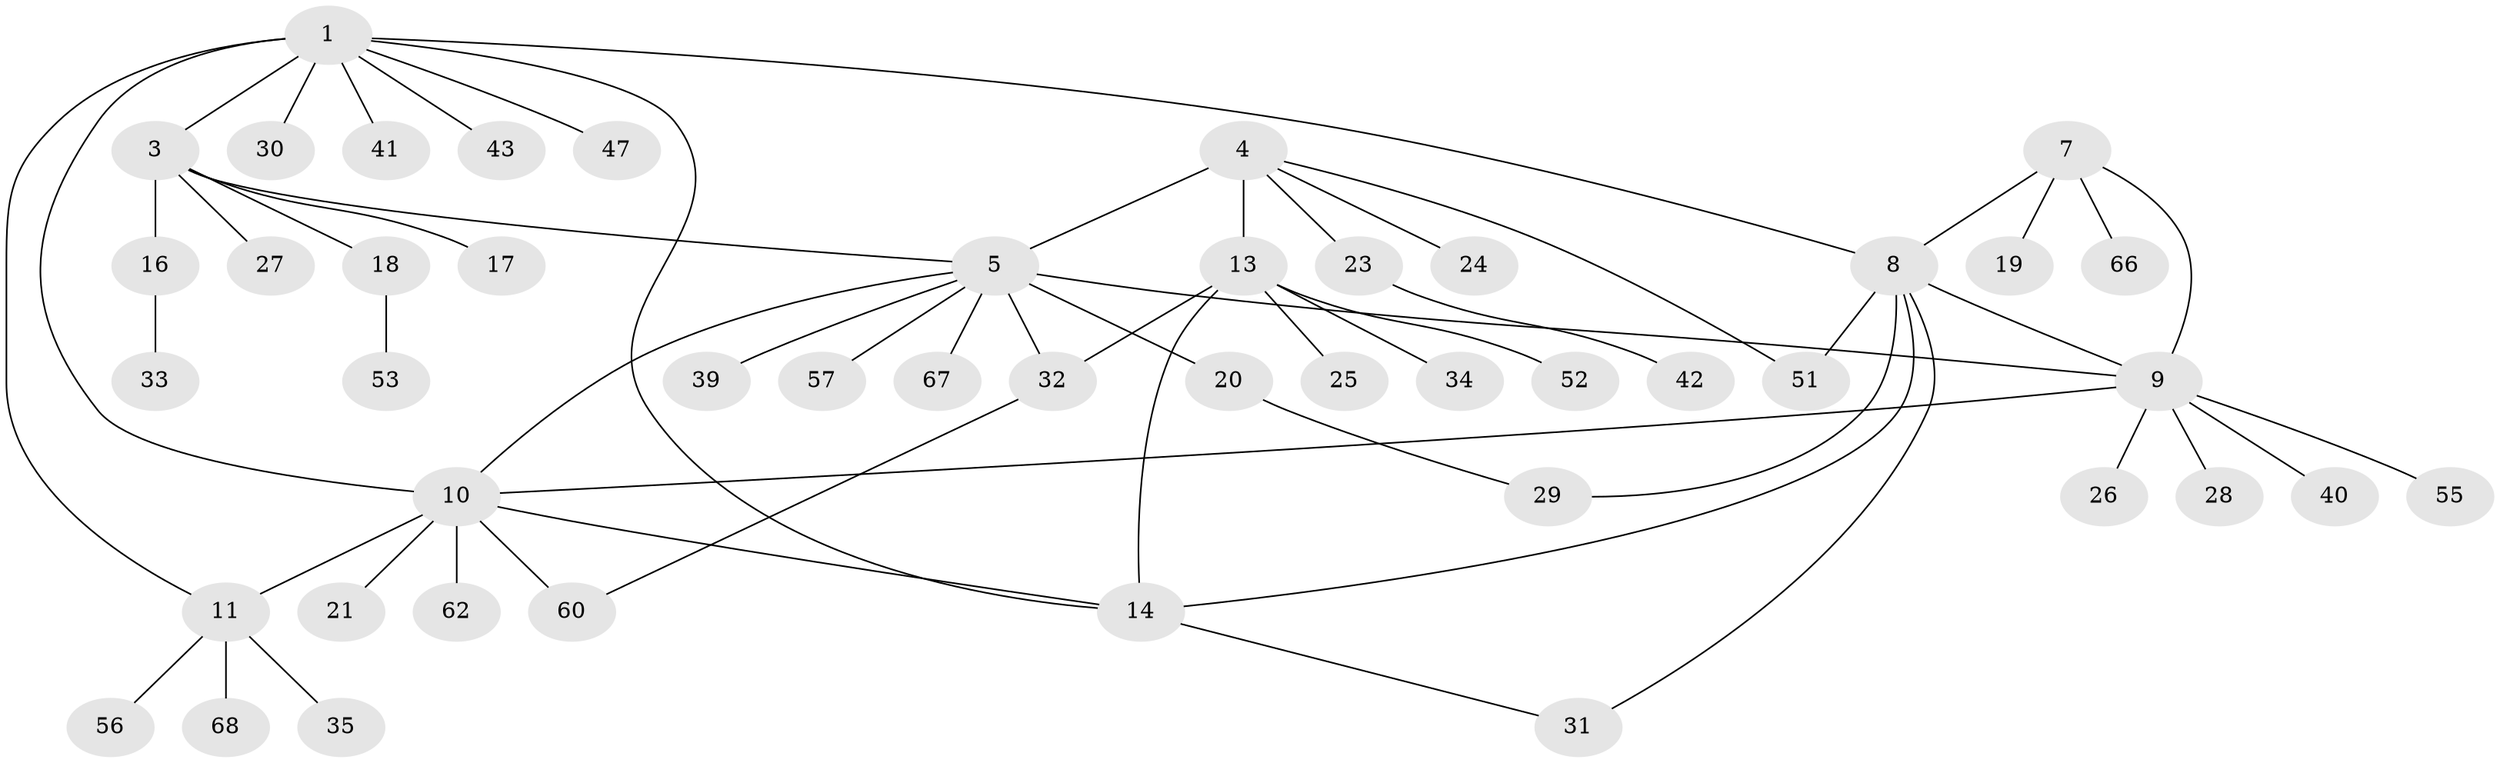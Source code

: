 // Generated by graph-tools (version 1.1) at 2025/24/03/03/25 07:24:10]
// undirected, 47 vertices, 59 edges
graph export_dot {
graph [start="1"]
  node [color=gray90,style=filled];
  1 [super="+2"];
  3 [super="+36"];
  4 [super="+65"];
  5 [super="+6"];
  7 [super="+38"];
  8 [super="+37"];
  9 [super="+49"];
  10 [super="+12"];
  11 [super="+54"];
  13 [super="+44"];
  14 [super="+15"];
  16;
  17;
  18;
  19;
  20 [super="+48"];
  21 [super="+22"];
  23 [super="+63"];
  24 [super="+46"];
  25;
  26;
  27 [super="+61"];
  28;
  29;
  30;
  31;
  32 [super="+45"];
  33 [super="+50"];
  34;
  35;
  39 [super="+58"];
  40;
  41;
  42;
  43;
  47;
  51;
  52;
  53;
  55;
  56 [super="+59"];
  57;
  60;
  62 [super="+64"];
  66;
  67;
  68;
  1 -- 3 [weight=2];
  1 -- 8;
  1 -- 10;
  1 -- 41;
  1 -- 30;
  1 -- 43;
  1 -- 14;
  1 -- 47;
  1 -- 11;
  3 -- 16;
  3 -- 17;
  3 -- 18;
  3 -- 27;
  3 -- 5;
  4 -- 5 [weight=2];
  4 -- 13 [weight=2];
  4 -- 23;
  4 -- 24;
  4 -- 51;
  5 -- 9;
  5 -- 20;
  5 -- 67;
  5 -- 32;
  5 -- 39;
  5 -- 57;
  5 -- 10;
  7 -- 8;
  7 -- 9;
  7 -- 19;
  7 -- 66;
  8 -- 9;
  8 -- 14;
  8 -- 31;
  8 -- 51;
  8 -- 29;
  9 -- 10;
  9 -- 26;
  9 -- 28;
  9 -- 40;
  9 -- 55;
  10 -- 11 [weight=2];
  10 -- 14;
  10 -- 21;
  10 -- 60;
  10 -- 62;
  11 -- 35;
  11 -- 56;
  11 -- 68;
  13 -- 14 [weight=2];
  13 -- 25;
  13 -- 32;
  13 -- 34;
  13 -- 52;
  14 -- 31;
  16 -- 33;
  18 -- 53;
  20 -- 29;
  23 -- 42;
  32 -- 60;
}

